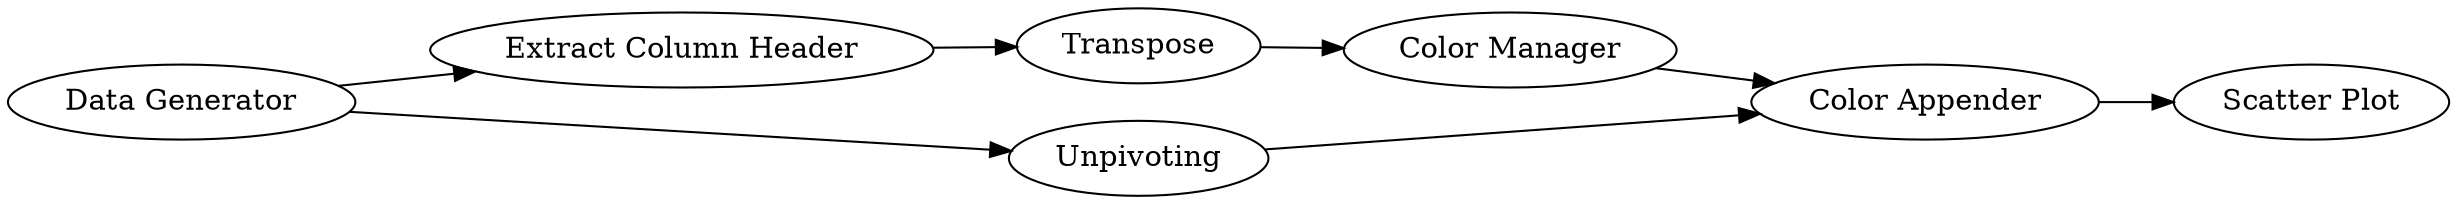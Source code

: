 digraph {
	"-5978091217276374168_840" [label="Color Manager"]
	"-5978091217276374168_838" [label="Scatter Plot"]
	"-5978091217276374168_839" [label="Data Generator"]
	"-5978091217276374168_841" [label="Extract Column Header"]
	"-5978091217276374168_843" [label=Unpivoting]
	"-5978091217276374168_842" [label=Transpose]
	"-5978091217276374168_844" [label="Color Appender"]
	"-5978091217276374168_840" -> "-5978091217276374168_844"
	"-5978091217276374168_843" -> "-5978091217276374168_844"
	"-5978091217276374168_839" -> "-5978091217276374168_841"
	"-5978091217276374168_842" -> "-5978091217276374168_840"
	"-5978091217276374168_841" -> "-5978091217276374168_842"
	"-5978091217276374168_844" -> "-5978091217276374168_838"
	"-5978091217276374168_839" -> "-5978091217276374168_843"
	rankdir=LR
}
